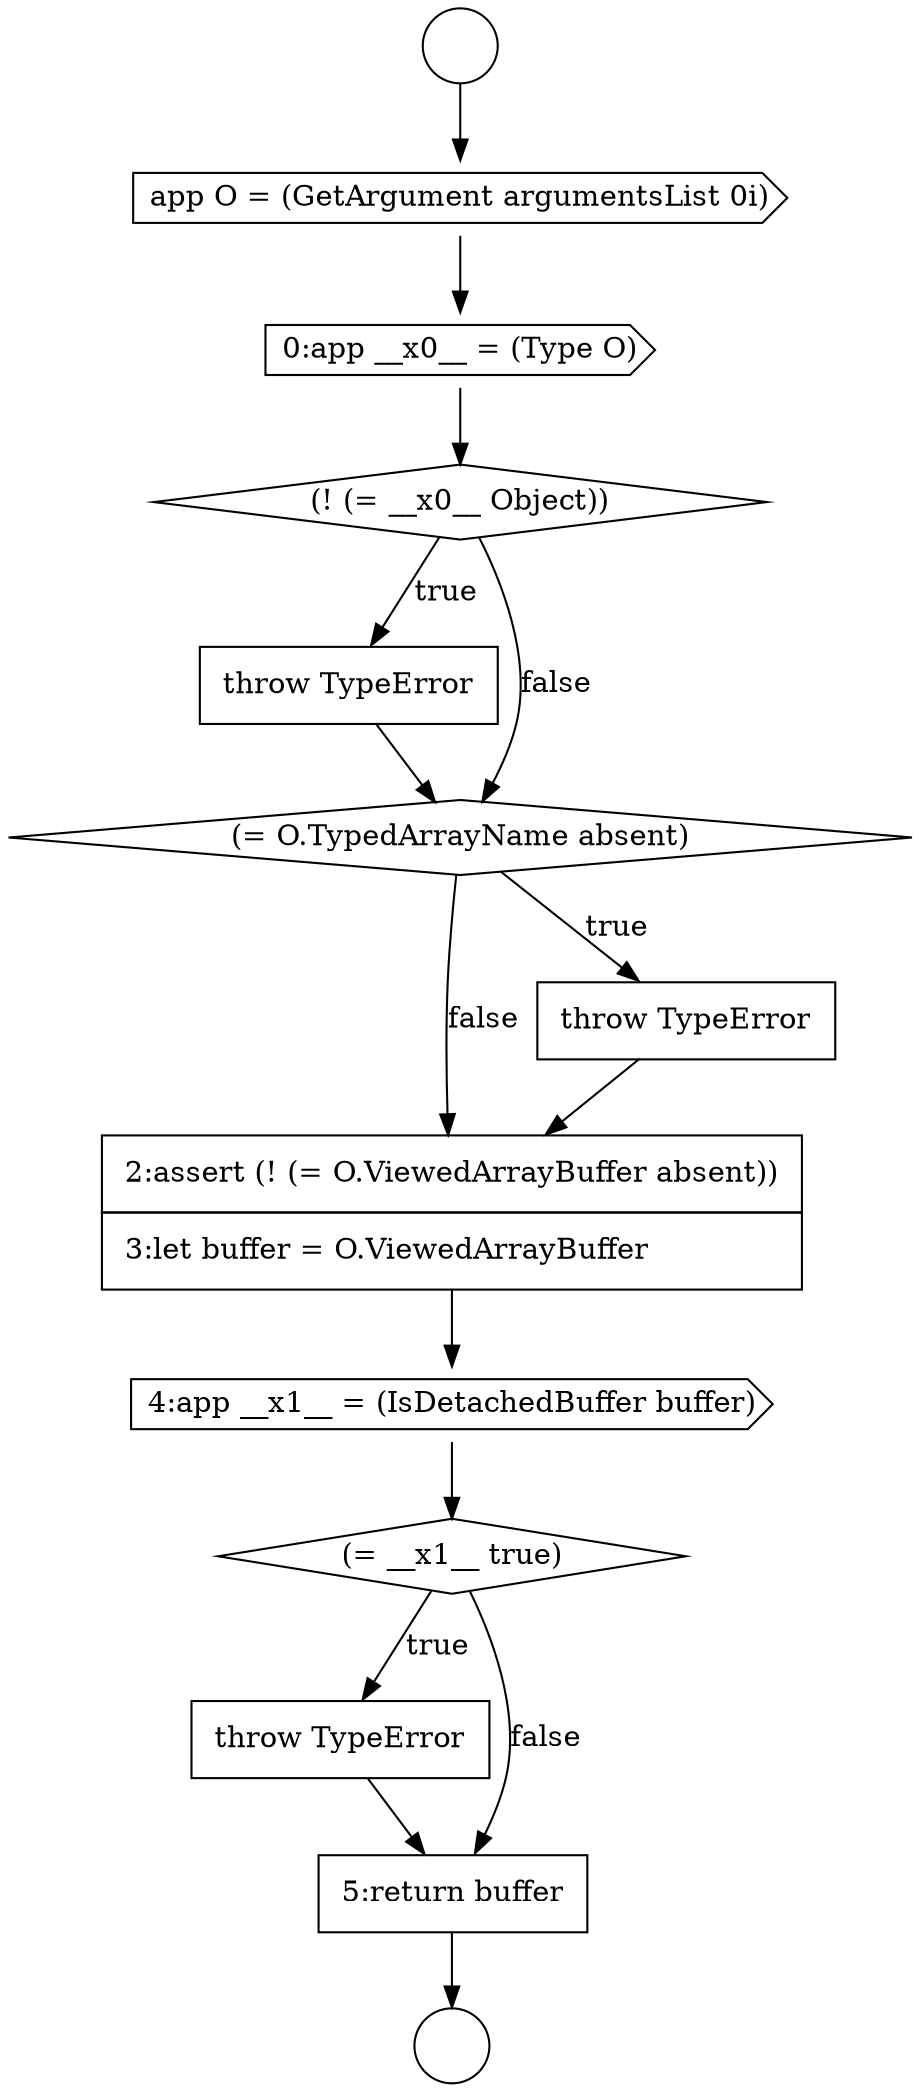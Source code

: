 digraph {
  node15995 [shape=diamond, label=<<font color="black">(= __x1__ true)</font>> color="black" fillcolor="white" style=filled]
  node15990 [shape=none, margin=0, label=<<font color="black">
    <table border="0" cellborder="1" cellspacing="0" cellpadding="10">
      <tr><td align="left">throw TypeError</td></tr>
    </table>
  </font>> color="black" fillcolor="white" style=filled]
  node15986 [shape=circle label=" " color="black" fillcolor="white" style=filled]
  node15994 [shape=cds, label=<<font color="black">4:app __x1__ = (IsDetachedBuffer buffer)</font>> color="black" fillcolor="white" style=filled]
  node15987 [shape=cds, label=<<font color="black">app O = (GetArgument argumentsList 0i)</font>> color="black" fillcolor="white" style=filled]
  node15991 [shape=diamond, label=<<font color="black">(= O.TypedArrayName absent)</font>> color="black" fillcolor="white" style=filled]
  node15988 [shape=cds, label=<<font color="black">0:app __x0__ = (Type O)</font>> color="black" fillcolor="white" style=filled]
  node15993 [shape=none, margin=0, label=<<font color="black">
    <table border="0" cellborder="1" cellspacing="0" cellpadding="10">
      <tr><td align="left">2:assert (! (= O.ViewedArrayBuffer absent))</td></tr>
      <tr><td align="left">3:let buffer = O.ViewedArrayBuffer</td></tr>
    </table>
  </font>> color="black" fillcolor="white" style=filled]
  node15992 [shape=none, margin=0, label=<<font color="black">
    <table border="0" cellborder="1" cellspacing="0" cellpadding="10">
      <tr><td align="left">throw TypeError</td></tr>
    </table>
  </font>> color="black" fillcolor="white" style=filled]
  node15989 [shape=diamond, label=<<font color="black">(! (= __x0__ Object))</font>> color="black" fillcolor="white" style=filled]
  node15985 [shape=circle label=" " color="black" fillcolor="white" style=filled]
  node15996 [shape=none, margin=0, label=<<font color="black">
    <table border="0" cellborder="1" cellspacing="0" cellpadding="10">
      <tr><td align="left">throw TypeError</td></tr>
    </table>
  </font>> color="black" fillcolor="white" style=filled]
  node15997 [shape=none, margin=0, label=<<font color="black">
    <table border="0" cellborder="1" cellspacing="0" cellpadding="10">
      <tr><td align="left">5:return buffer</td></tr>
    </table>
  </font>> color="black" fillcolor="white" style=filled]
  node15990 -> node15991 [ color="black"]
  node15989 -> node15990 [label=<<font color="black">true</font>> color="black"]
  node15989 -> node15991 [label=<<font color="black">false</font>> color="black"]
  node15995 -> node15996 [label=<<font color="black">true</font>> color="black"]
  node15995 -> node15997 [label=<<font color="black">false</font>> color="black"]
  node15997 -> node15986 [ color="black"]
  node15993 -> node15994 [ color="black"]
  node15987 -> node15988 [ color="black"]
  node15988 -> node15989 [ color="black"]
  node15996 -> node15997 [ color="black"]
  node15985 -> node15987 [ color="black"]
  node15991 -> node15992 [label=<<font color="black">true</font>> color="black"]
  node15991 -> node15993 [label=<<font color="black">false</font>> color="black"]
  node15994 -> node15995 [ color="black"]
  node15992 -> node15993 [ color="black"]
}
